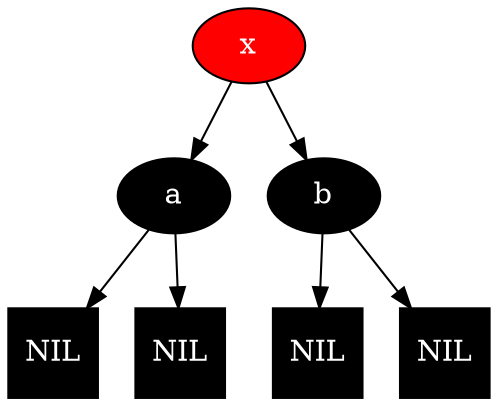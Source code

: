 digraph {
    
    root [label="x" style = filled fillcolor = red fontcolor = white]
    root -> {a b}
    a [ style = filled color = black fontcolor = white]
    b [ style = filled color = black fontcolor = white]
    a-> {c d}
    b-> {e f}
    c [ shape = square style = filled color = black fontcolor = white label = "NIL"]
    d [ shape = square style = filled color = black fontcolor = white label = "NIL"]
    e [ shape = square style = filled color = black fontcolor = white label = "NIL"]
    f [ shape = square style = filled color = black fontcolor = white label = "NIL"]

}